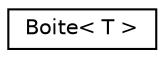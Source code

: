 digraph "Graphical Class Hierarchy"
{
  edge [fontname="Helvetica",fontsize="10",labelfontname="Helvetica",labelfontsize="10"];
  node [fontname="Helvetica",fontsize="10",shape=record];
  rankdir="LR";
  Node0 [label="Boite\< T \>",height=0.2,width=0.4,color="black", fillcolor="white", style="filled",URL="$classBoite.html"];
}

